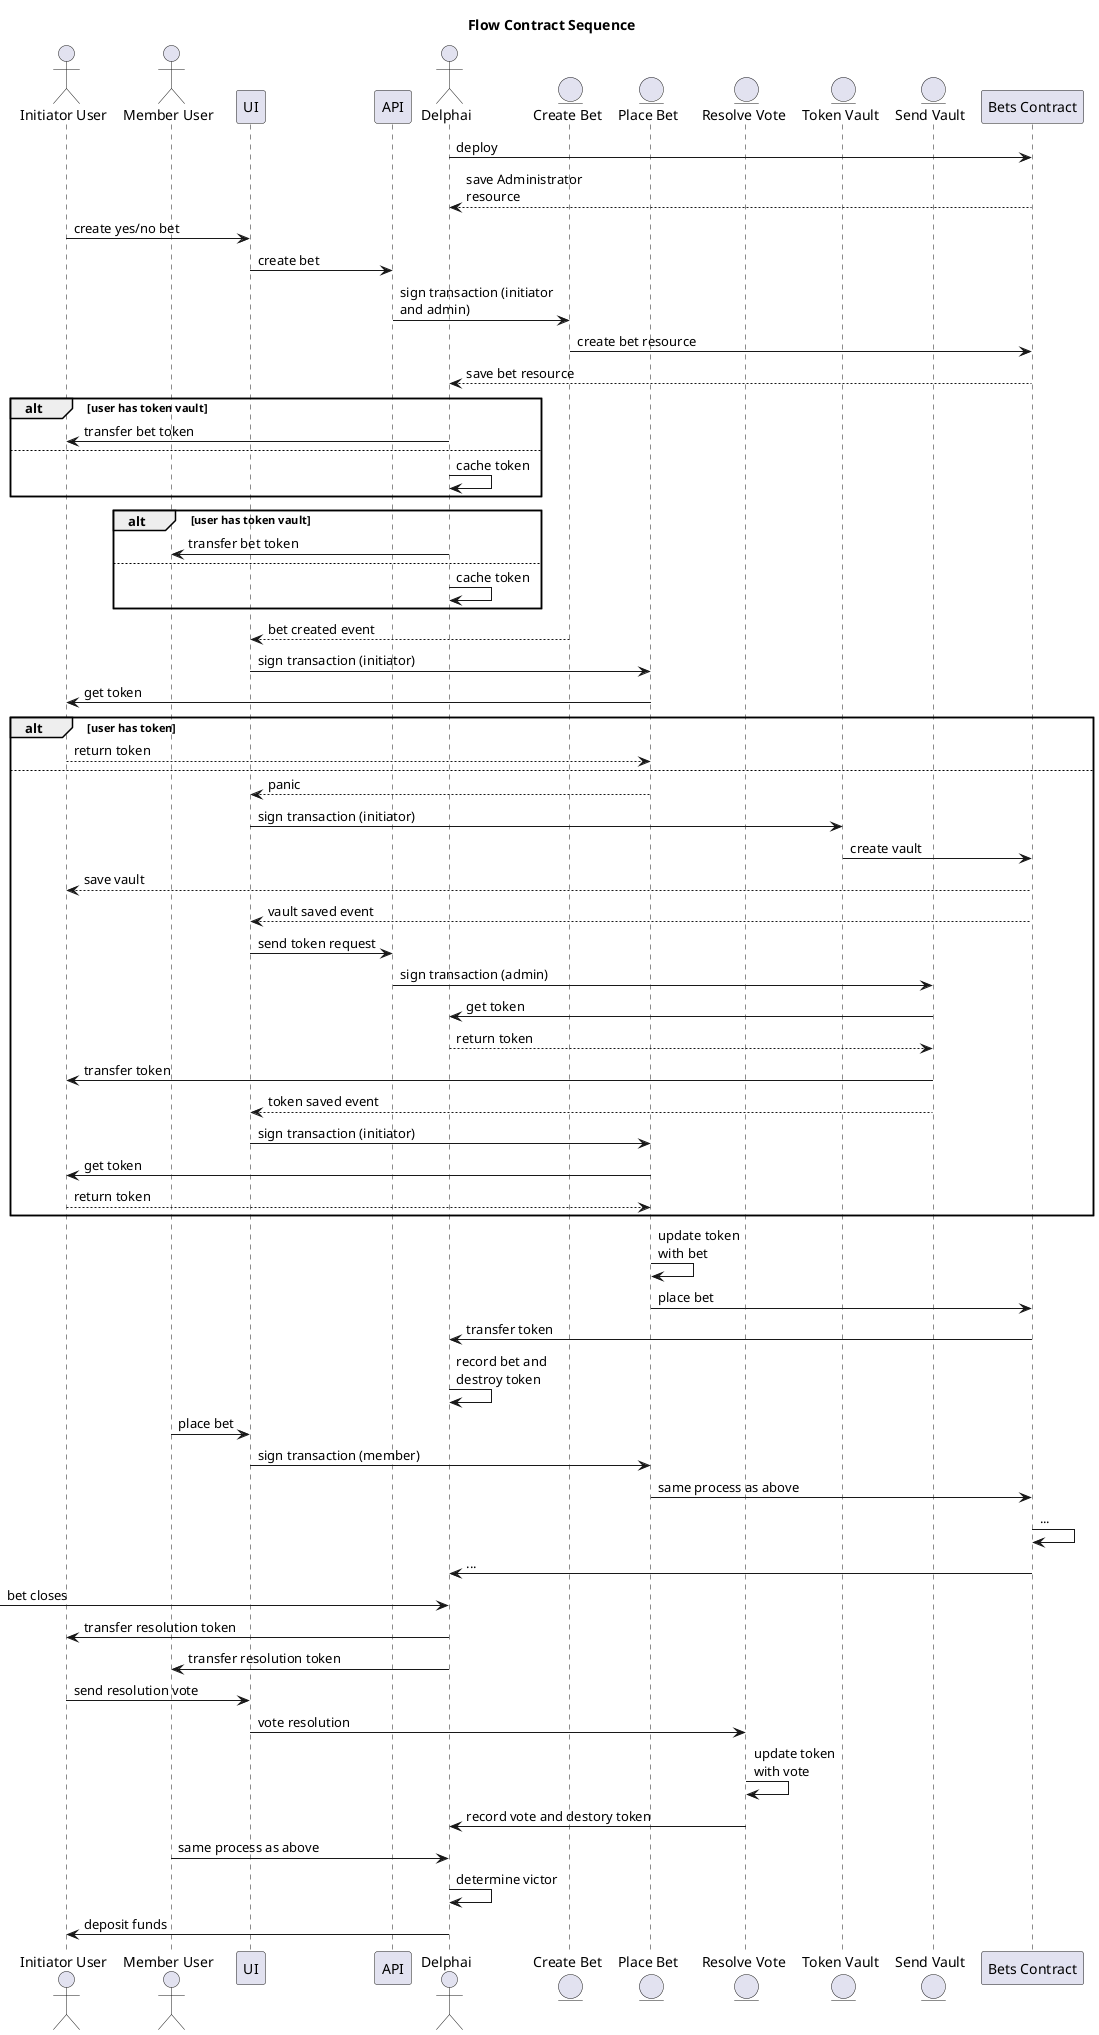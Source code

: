 @startuml

title Flow Contract Sequence

actor "Initiator User" as init
actor "Member User" as member
participant UI as ui
participant API as api
actor Delphai as delph
' entities are transactions
entity "Create Bet" as createTransaction
entity "Place Bet" as betTransaction
entity "Resolve Vote" as resolveTransaction
entity "Token Vault" as tokenTransaction
entity "Send Vault" as sendTransaction
participant "Bets Contract" as contract

delph -> contract : deploy
contract --> delph : save Administrator\nresource
init -> ui : create yes/no bet
ui -> api : create bet
api -> createTransaction : sign transaction (initiator\nand admin)
createTransaction -> contract : create bet resource
contract --> delph : save bet resource
alt user has token vault
    delph -> init : transfer bet token
else
    delph -> delph : cache token
end
alt user has token vault
    delph -> member : transfer bet token
else
    delph -> delph : cache token
end
createTransaction --> ui : bet created event
ui -> betTransaction : sign transaction (initiator)
betTransaction -> init : get token
alt user has token
    init --> betTransaction : return token
else
    betTransaction --> ui : panic
    ui -> tokenTransaction : sign transaction (initiator)
    tokenTransaction -> contract : create vault
    contract --> init : save vault
    contract --> ui : vault saved event
    ui -> api : send token request
    api -> sendTransaction : sign transaction (admin)
    sendTransaction -> delph : get token
    delph --> sendTransaction : return token
    sendTransaction -> init : transfer token
    sendTransaction --> ui : token saved event
    ui -> betTransaction : sign transaction (initiator)
    betTransaction -> init : get token
    init --> betTransaction : return token
end
betTransaction -> betTransaction : update token\nwith bet
betTransaction -> contract : place bet
contract -> delph : transfer token
delph -> delph : record bet and\ndestroy token
member -> ui : place bet
ui -> betTransaction : sign transaction (member)
betTransaction -> contract : same process as above
contract -> contract : ...
contract -> delph : ...
 -> delph : bet closes
 delph -> init : transfer resolution token
 delph -> member : transfer resolution token
init -> ui : send resolution vote
ui -> resolveTransaction : vote resolution
resolveTransaction -> resolveTransaction : update token\nwith vote
resolveTransaction -> delph : record vote and destory token
member -> delph : same process as above
delph -> delph : determine victor
delph -> init : deposit funds

@enduml